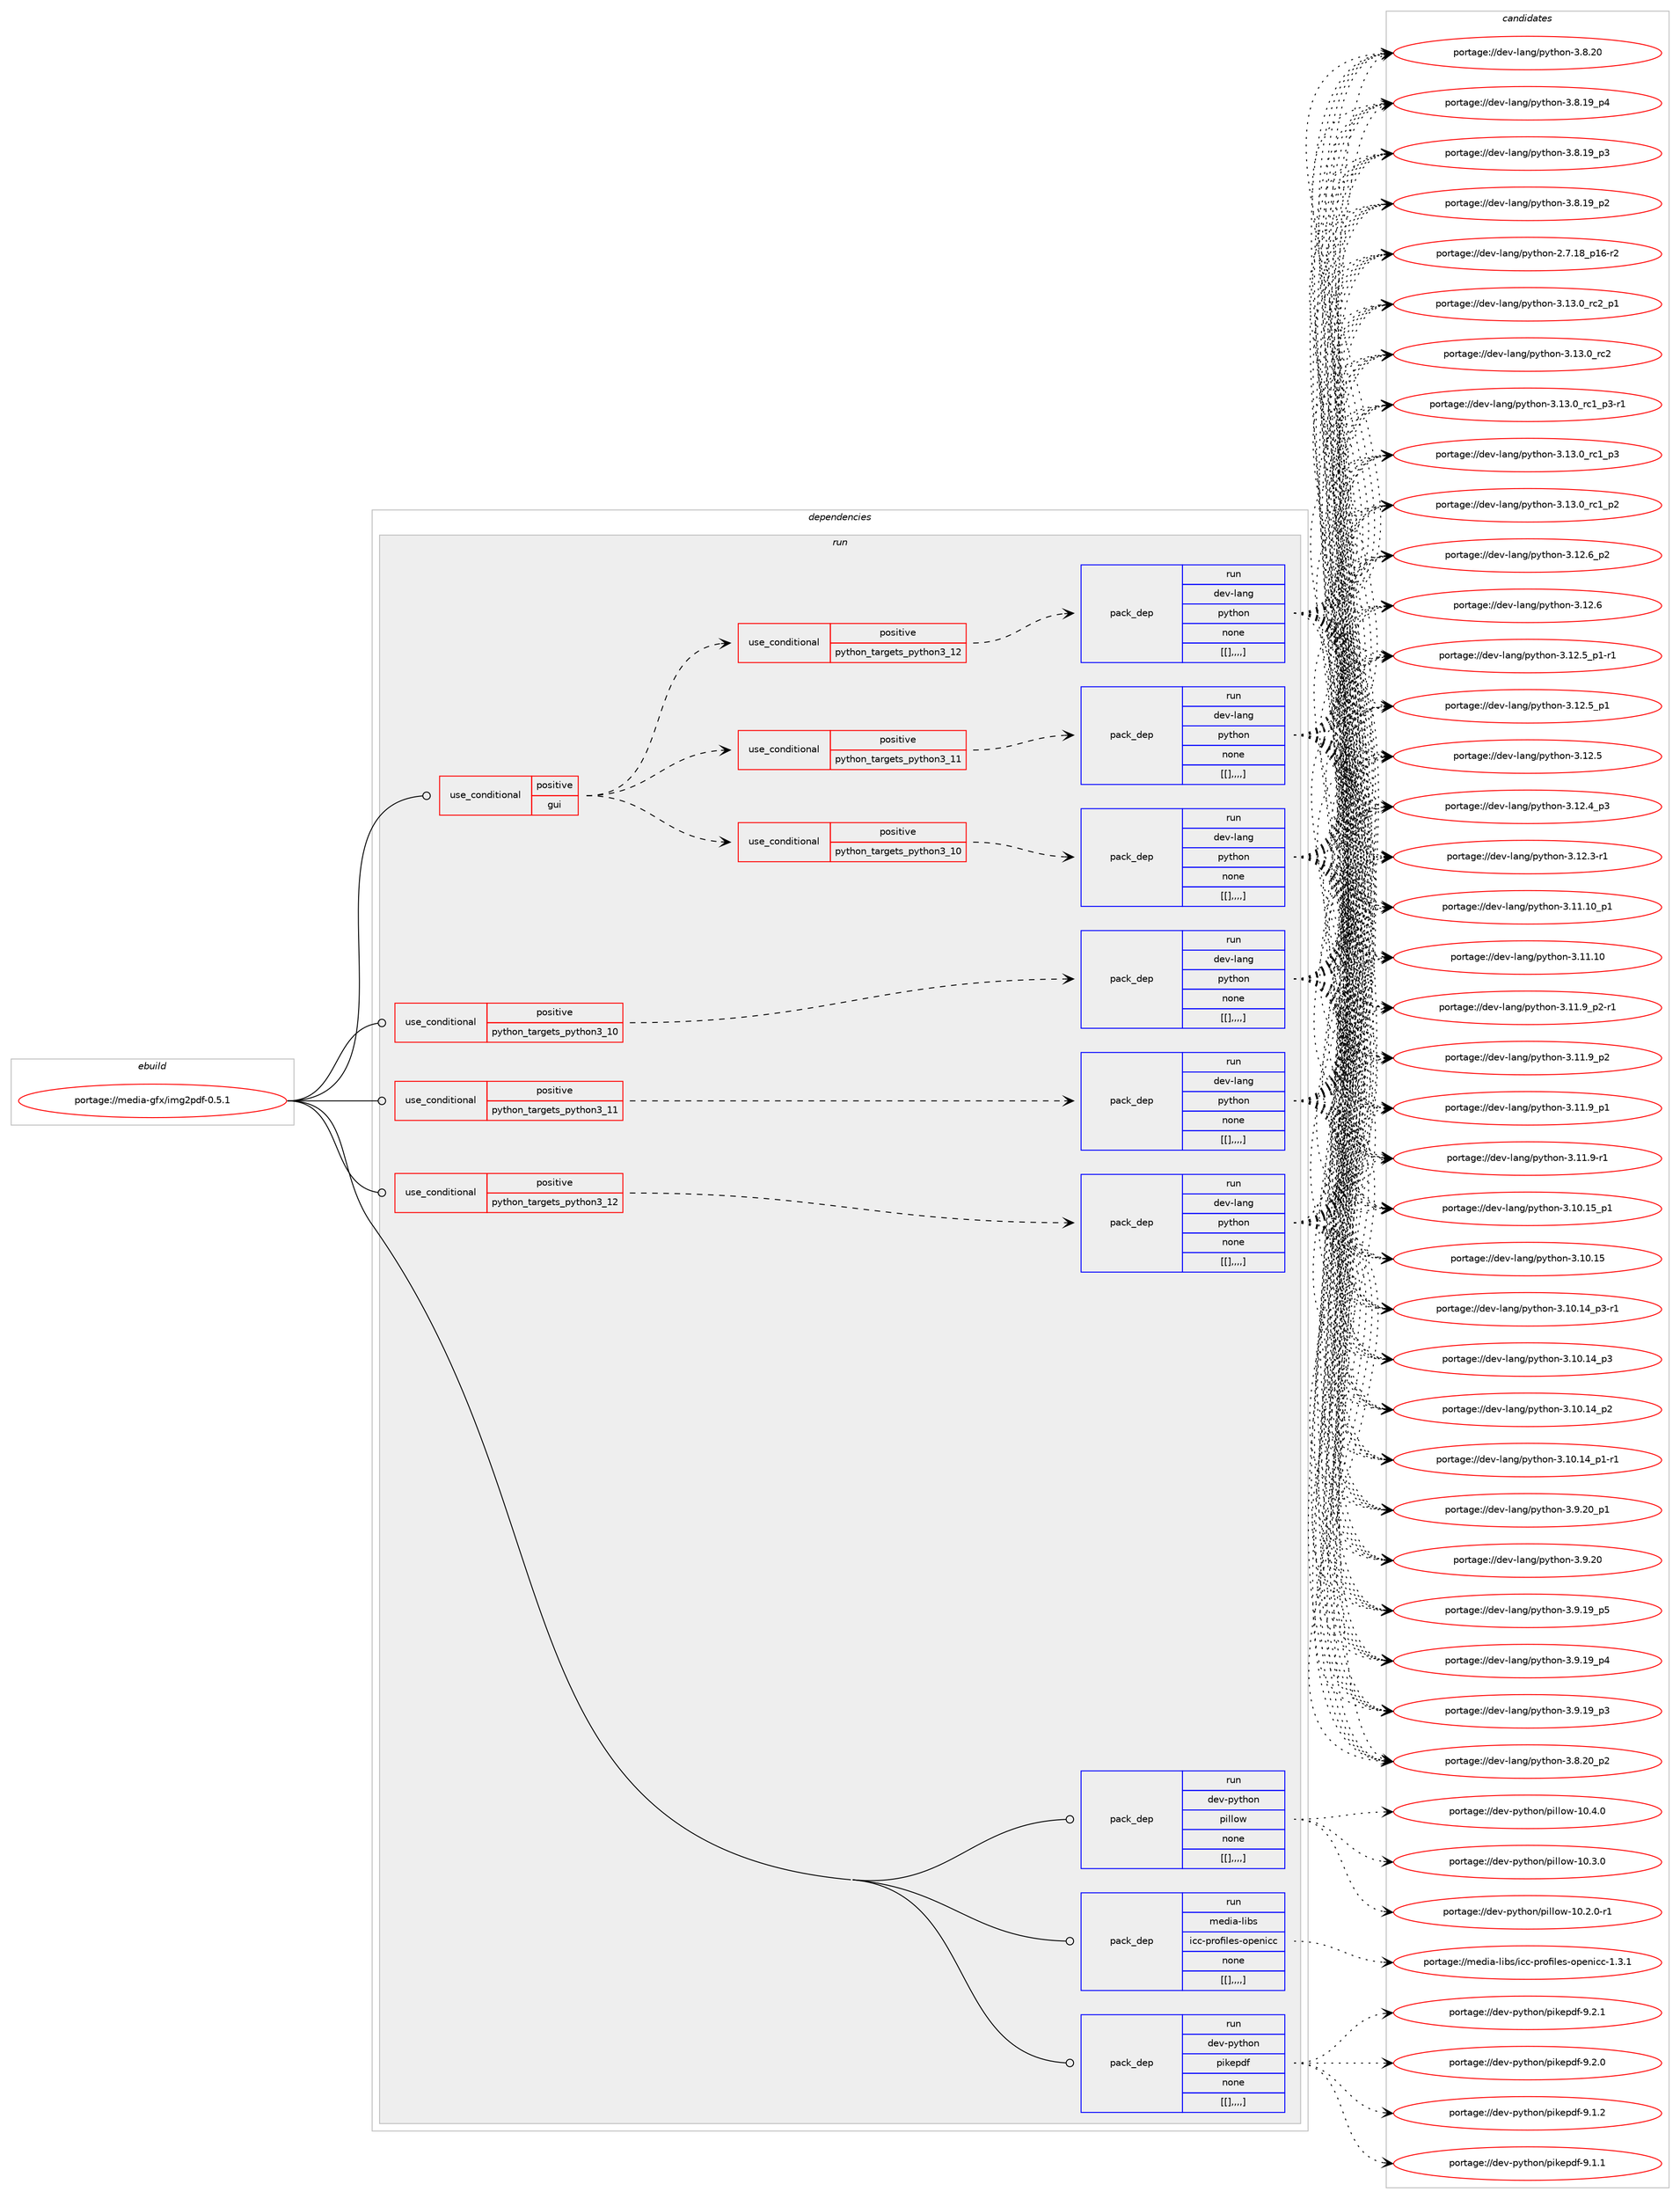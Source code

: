 digraph prolog {

# *************
# Graph options
# *************

newrank=true;
concentrate=true;
compound=true;
graph [rankdir=LR,fontname=Helvetica,fontsize=10,ranksep=1.5];#, ranksep=2.5, nodesep=0.2];
edge  [arrowhead=vee];
node  [fontname=Helvetica,fontsize=10];

# **********
# The ebuild
# **********

subgraph cluster_leftcol {
color=gray;
label=<<i>ebuild</i>>;
id [label="portage://media-gfx/img2pdf-0.5.1", color=red, width=4, href="../media-gfx/img2pdf-0.5.1.svg"];
}

# ****************
# The dependencies
# ****************

subgraph cluster_midcol {
color=gray;
label=<<i>dependencies</i>>;
subgraph cluster_compile {
fillcolor="#eeeeee";
style=filled;
label=<<i>compile</i>>;
}
subgraph cluster_compileandrun {
fillcolor="#eeeeee";
style=filled;
label=<<i>compile and run</i>>;
}
subgraph cluster_run {
fillcolor="#eeeeee";
style=filled;
label=<<i>run</i>>;
subgraph cond76871 {
dependency300843 [label=<<TABLE BORDER="0" CELLBORDER="1" CELLSPACING="0" CELLPADDING="4"><TR><TD ROWSPAN="3" CELLPADDING="10">use_conditional</TD></TR><TR><TD>positive</TD></TR><TR><TD>gui</TD></TR></TABLE>>, shape=none, color=red];
subgraph cond76872 {
dependency300844 [label=<<TABLE BORDER="0" CELLBORDER="1" CELLSPACING="0" CELLPADDING="4"><TR><TD ROWSPAN="3" CELLPADDING="10">use_conditional</TD></TR><TR><TD>positive</TD></TR><TR><TD>python_targets_python3_10</TD></TR></TABLE>>, shape=none, color=red];
subgraph pack221601 {
dependency300845 [label=<<TABLE BORDER="0" CELLBORDER="1" CELLSPACING="0" CELLPADDING="4" WIDTH="220"><TR><TD ROWSPAN="6" CELLPADDING="30">pack_dep</TD></TR><TR><TD WIDTH="110">run</TD></TR><TR><TD>dev-lang</TD></TR><TR><TD>python</TD></TR><TR><TD>none</TD></TR><TR><TD>[[],,,,]</TD></TR></TABLE>>, shape=none, color=blue];
}
dependency300844:e -> dependency300845:w [weight=20,style="dashed",arrowhead="vee"];
}
dependency300843:e -> dependency300844:w [weight=20,style="dashed",arrowhead="vee"];
subgraph cond76873 {
dependency300846 [label=<<TABLE BORDER="0" CELLBORDER="1" CELLSPACING="0" CELLPADDING="4"><TR><TD ROWSPAN="3" CELLPADDING="10">use_conditional</TD></TR><TR><TD>positive</TD></TR><TR><TD>python_targets_python3_11</TD></TR></TABLE>>, shape=none, color=red];
subgraph pack221602 {
dependency300847 [label=<<TABLE BORDER="0" CELLBORDER="1" CELLSPACING="0" CELLPADDING="4" WIDTH="220"><TR><TD ROWSPAN="6" CELLPADDING="30">pack_dep</TD></TR><TR><TD WIDTH="110">run</TD></TR><TR><TD>dev-lang</TD></TR><TR><TD>python</TD></TR><TR><TD>none</TD></TR><TR><TD>[[],,,,]</TD></TR></TABLE>>, shape=none, color=blue];
}
dependency300846:e -> dependency300847:w [weight=20,style="dashed",arrowhead="vee"];
}
dependency300843:e -> dependency300846:w [weight=20,style="dashed",arrowhead="vee"];
subgraph cond76874 {
dependency300848 [label=<<TABLE BORDER="0" CELLBORDER="1" CELLSPACING="0" CELLPADDING="4"><TR><TD ROWSPAN="3" CELLPADDING="10">use_conditional</TD></TR><TR><TD>positive</TD></TR><TR><TD>python_targets_python3_12</TD></TR></TABLE>>, shape=none, color=red];
subgraph pack221603 {
dependency300849 [label=<<TABLE BORDER="0" CELLBORDER="1" CELLSPACING="0" CELLPADDING="4" WIDTH="220"><TR><TD ROWSPAN="6" CELLPADDING="30">pack_dep</TD></TR><TR><TD WIDTH="110">run</TD></TR><TR><TD>dev-lang</TD></TR><TR><TD>python</TD></TR><TR><TD>none</TD></TR><TR><TD>[[],,,,]</TD></TR></TABLE>>, shape=none, color=blue];
}
dependency300848:e -> dependency300849:w [weight=20,style="dashed",arrowhead="vee"];
}
dependency300843:e -> dependency300848:w [weight=20,style="dashed",arrowhead="vee"];
}
id:e -> dependency300843:w [weight=20,style="solid",arrowhead="odot"];
subgraph cond76875 {
dependency300850 [label=<<TABLE BORDER="0" CELLBORDER="1" CELLSPACING="0" CELLPADDING="4"><TR><TD ROWSPAN="3" CELLPADDING="10">use_conditional</TD></TR><TR><TD>positive</TD></TR><TR><TD>python_targets_python3_10</TD></TR></TABLE>>, shape=none, color=red];
subgraph pack221604 {
dependency300851 [label=<<TABLE BORDER="0" CELLBORDER="1" CELLSPACING="0" CELLPADDING="4" WIDTH="220"><TR><TD ROWSPAN="6" CELLPADDING="30">pack_dep</TD></TR><TR><TD WIDTH="110">run</TD></TR><TR><TD>dev-lang</TD></TR><TR><TD>python</TD></TR><TR><TD>none</TD></TR><TR><TD>[[],,,,]</TD></TR></TABLE>>, shape=none, color=blue];
}
dependency300850:e -> dependency300851:w [weight=20,style="dashed",arrowhead="vee"];
}
id:e -> dependency300850:w [weight=20,style="solid",arrowhead="odot"];
subgraph cond76876 {
dependency300852 [label=<<TABLE BORDER="0" CELLBORDER="1" CELLSPACING="0" CELLPADDING="4"><TR><TD ROWSPAN="3" CELLPADDING="10">use_conditional</TD></TR><TR><TD>positive</TD></TR><TR><TD>python_targets_python3_11</TD></TR></TABLE>>, shape=none, color=red];
subgraph pack221605 {
dependency300853 [label=<<TABLE BORDER="0" CELLBORDER="1" CELLSPACING="0" CELLPADDING="4" WIDTH="220"><TR><TD ROWSPAN="6" CELLPADDING="30">pack_dep</TD></TR><TR><TD WIDTH="110">run</TD></TR><TR><TD>dev-lang</TD></TR><TR><TD>python</TD></TR><TR><TD>none</TD></TR><TR><TD>[[],,,,]</TD></TR></TABLE>>, shape=none, color=blue];
}
dependency300852:e -> dependency300853:w [weight=20,style="dashed",arrowhead="vee"];
}
id:e -> dependency300852:w [weight=20,style="solid",arrowhead="odot"];
subgraph cond76877 {
dependency300854 [label=<<TABLE BORDER="0" CELLBORDER="1" CELLSPACING="0" CELLPADDING="4"><TR><TD ROWSPAN="3" CELLPADDING="10">use_conditional</TD></TR><TR><TD>positive</TD></TR><TR><TD>python_targets_python3_12</TD></TR></TABLE>>, shape=none, color=red];
subgraph pack221606 {
dependency300855 [label=<<TABLE BORDER="0" CELLBORDER="1" CELLSPACING="0" CELLPADDING="4" WIDTH="220"><TR><TD ROWSPAN="6" CELLPADDING="30">pack_dep</TD></TR><TR><TD WIDTH="110">run</TD></TR><TR><TD>dev-lang</TD></TR><TR><TD>python</TD></TR><TR><TD>none</TD></TR><TR><TD>[[],,,,]</TD></TR></TABLE>>, shape=none, color=blue];
}
dependency300854:e -> dependency300855:w [weight=20,style="dashed",arrowhead="vee"];
}
id:e -> dependency300854:w [weight=20,style="solid",arrowhead="odot"];
subgraph pack221607 {
dependency300856 [label=<<TABLE BORDER="0" CELLBORDER="1" CELLSPACING="0" CELLPADDING="4" WIDTH="220"><TR><TD ROWSPAN="6" CELLPADDING="30">pack_dep</TD></TR><TR><TD WIDTH="110">run</TD></TR><TR><TD>dev-python</TD></TR><TR><TD>pikepdf</TD></TR><TR><TD>none</TD></TR><TR><TD>[[],,,,]</TD></TR></TABLE>>, shape=none, color=blue];
}
id:e -> dependency300856:w [weight=20,style="solid",arrowhead="odot"];
subgraph pack221608 {
dependency300857 [label=<<TABLE BORDER="0" CELLBORDER="1" CELLSPACING="0" CELLPADDING="4" WIDTH="220"><TR><TD ROWSPAN="6" CELLPADDING="30">pack_dep</TD></TR><TR><TD WIDTH="110">run</TD></TR><TR><TD>dev-python</TD></TR><TR><TD>pillow</TD></TR><TR><TD>none</TD></TR><TR><TD>[[],,,,]</TD></TR></TABLE>>, shape=none, color=blue];
}
id:e -> dependency300857:w [weight=20,style="solid",arrowhead="odot"];
subgraph pack221609 {
dependency300858 [label=<<TABLE BORDER="0" CELLBORDER="1" CELLSPACING="0" CELLPADDING="4" WIDTH="220"><TR><TD ROWSPAN="6" CELLPADDING="30">pack_dep</TD></TR><TR><TD WIDTH="110">run</TD></TR><TR><TD>media-libs</TD></TR><TR><TD>icc-profiles-openicc</TD></TR><TR><TD>none</TD></TR><TR><TD>[[],,,,]</TD></TR></TABLE>>, shape=none, color=blue];
}
id:e -> dependency300858:w [weight=20,style="solid",arrowhead="odot"];
}
}

# **************
# The candidates
# **************

subgraph cluster_choices {
rank=same;
color=gray;
label=<<i>candidates</i>>;

subgraph choice221601 {
color=black;
nodesep=1;
choice100101118451089711010347112121116104111110455146495146489511499509511249 [label="portage://dev-lang/python-3.13.0_rc2_p1", color=red, width=4,href="../dev-lang/python-3.13.0_rc2_p1.svg"];
choice10010111845108971101034711212111610411111045514649514648951149950 [label="portage://dev-lang/python-3.13.0_rc2", color=red, width=4,href="../dev-lang/python-3.13.0_rc2.svg"];
choice1001011184510897110103471121211161041111104551464951464895114994995112514511449 [label="portage://dev-lang/python-3.13.0_rc1_p3-r1", color=red, width=4,href="../dev-lang/python-3.13.0_rc1_p3-r1.svg"];
choice100101118451089711010347112121116104111110455146495146489511499499511251 [label="portage://dev-lang/python-3.13.0_rc1_p3", color=red, width=4,href="../dev-lang/python-3.13.0_rc1_p3.svg"];
choice100101118451089711010347112121116104111110455146495146489511499499511250 [label="portage://dev-lang/python-3.13.0_rc1_p2", color=red, width=4,href="../dev-lang/python-3.13.0_rc1_p2.svg"];
choice100101118451089711010347112121116104111110455146495046549511250 [label="portage://dev-lang/python-3.12.6_p2", color=red, width=4,href="../dev-lang/python-3.12.6_p2.svg"];
choice10010111845108971101034711212111610411111045514649504654 [label="portage://dev-lang/python-3.12.6", color=red, width=4,href="../dev-lang/python-3.12.6.svg"];
choice1001011184510897110103471121211161041111104551464950465395112494511449 [label="portage://dev-lang/python-3.12.5_p1-r1", color=red, width=4,href="../dev-lang/python-3.12.5_p1-r1.svg"];
choice100101118451089711010347112121116104111110455146495046539511249 [label="portage://dev-lang/python-3.12.5_p1", color=red, width=4,href="../dev-lang/python-3.12.5_p1.svg"];
choice10010111845108971101034711212111610411111045514649504653 [label="portage://dev-lang/python-3.12.5", color=red, width=4,href="../dev-lang/python-3.12.5.svg"];
choice100101118451089711010347112121116104111110455146495046529511251 [label="portage://dev-lang/python-3.12.4_p3", color=red, width=4,href="../dev-lang/python-3.12.4_p3.svg"];
choice100101118451089711010347112121116104111110455146495046514511449 [label="portage://dev-lang/python-3.12.3-r1", color=red, width=4,href="../dev-lang/python-3.12.3-r1.svg"];
choice10010111845108971101034711212111610411111045514649494649489511249 [label="portage://dev-lang/python-3.11.10_p1", color=red, width=4,href="../dev-lang/python-3.11.10_p1.svg"];
choice1001011184510897110103471121211161041111104551464949464948 [label="portage://dev-lang/python-3.11.10", color=red, width=4,href="../dev-lang/python-3.11.10.svg"];
choice1001011184510897110103471121211161041111104551464949465795112504511449 [label="portage://dev-lang/python-3.11.9_p2-r1", color=red, width=4,href="../dev-lang/python-3.11.9_p2-r1.svg"];
choice100101118451089711010347112121116104111110455146494946579511250 [label="portage://dev-lang/python-3.11.9_p2", color=red, width=4,href="../dev-lang/python-3.11.9_p2.svg"];
choice100101118451089711010347112121116104111110455146494946579511249 [label="portage://dev-lang/python-3.11.9_p1", color=red, width=4,href="../dev-lang/python-3.11.9_p1.svg"];
choice100101118451089711010347112121116104111110455146494946574511449 [label="portage://dev-lang/python-3.11.9-r1", color=red, width=4,href="../dev-lang/python-3.11.9-r1.svg"];
choice10010111845108971101034711212111610411111045514649484649539511249 [label="portage://dev-lang/python-3.10.15_p1", color=red, width=4,href="../dev-lang/python-3.10.15_p1.svg"];
choice1001011184510897110103471121211161041111104551464948464953 [label="portage://dev-lang/python-3.10.15", color=red, width=4,href="../dev-lang/python-3.10.15.svg"];
choice100101118451089711010347112121116104111110455146494846495295112514511449 [label="portage://dev-lang/python-3.10.14_p3-r1", color=red, width=4,href="../dev-lang/python-3.10.14_p3-r1.svg"];
choice10010111845108971101034711212111610411111045514649484649529511251 [label="portage://dev-lang/python-3.10.14_p3", color=red, width=4,href="../dev-lang/python-3.10.14_p3.svg"];
choice10010111845108971101034711212111610411111045514649484649529511250 [label="portage://dev-lang/python-3.10.14_p2", color=red, width=4,href="../dev-lang/python-3.10.14_p2.svg"];
choice100101118451089711010347112121116104111110455146494846495295112494511449 [label="portage://dev-lang/python-3.10.14_p1-r1", color=red, width=4,href="../dev-lang/python-3.10.14_p1-r1.svg"];
choice100101118451089711010347112121116104111110455146574650489511249 [label="portage://dev-lang/python-3.9.20_p1", color=red, width=4,href="../dev-lang/python-3.9.20_p1.svg"];
choice10010111845108971101034711212111610411111045514657465048 [label="portage://dev-lang/python-3.9.20", color=red, width=4,href="../dev-lang/python-3.9.20.svg"];
choice100101118451089711010347112121116104111110455146574649579511253 [label="portage://dev-lang/python-3.9.19_p5", color=red, width=4,href="../dev-lang/python-3.9.19_p5.svg"];
choice100101118451089711010347112121116104111110455146574649579511252 [label="portage://dev-lang/python-3.9.19_p4", color=red, width=4,href="../dev-lang/python-3.9.19_p4.svg"];
choice100101118451089711010347112121116104111110455146574649579511251 [label="portage://dev-lang/python-3.9.19_p3", color=red, width=4,href="../dev-lang/python-3.9.19_p3.svg"];
choice100101118451089711010347112121116104111110455146564650489511250 [label="portage://dev-lang/python-3.8.20_p2", color=red, width=4,href="../dev-lang/python-3.8.20_p2.svg"];
choice10010111845108971101034711212111610411111045514656465048 [label="portage://dev-lang/python-3.8.20", color=red, width=4,href="../dev-lang/python-3.8.20.svg"];
choice100101118451089711010347112121116104111110455146564649579511252 [label="portage://dev-lang/python-3.8.19_p4", color=red, width=4,href="../dev-lang/python-3.8.19_p4.svg"];
choice100101118451089711010347112121116104111110455146564649579511251 [label="portage://dev-lang/python-3.8.19_p3", color=red, width=4,href="../dev-lang/python-3.8.19_p3.svg"];
choice100101118451089711010347112121116104111110455146564649579511250 [label="portage://dev-lang/python-3.8.19_p2", color=red, width=4,href="../dev-lang/python-3.8.19_p2.svg"];
choice100101118451089711010347112121116104111110455046554649569511249544511450 [label="portage://dev-lang/python-2.7.18_p16-r2", color=red, width=4,href="../dev-lang/python-2.7.18_p16-r2.svg"];
dependency300845:e -> choice100101118451089711010347112121116104111110455146495146489511499509511249:w [style=dotted,weight="100"];
dependency300845:e -> choice10010111845108971101034711212111610411111045514649514648951149950:w [style=dotted,weight="100"];
dependency300845:e -> choice1001011184510897110103471121211161041111104551464951464895114994995112514511449:w [style=dotted,weight="100"];
dependency300845:e -> choice100101118451089711010347112121116104111110455146495146489511499499511251:w [style=dotted,weight="100"];
dependency300845:e -> choice100101118451089711010347112121116104111110455146495146489511499499511250:w [style=dotted,weight="100"];
dependency300845:e -> choice100101118451089711010347112121116104111110455146495046549511250:w [style=dotted,weight="100"];
dependency300845:e -> choice10010111845108971101034711212111610411111045514649504654:w [style=dotted,weight="100"];
dependency300845:e -> choice1001011184510897110103471121211161041111104551464950465395112494511449:w [style=dotted,weight="100"];
dependency300845:e -> choice100101118451089711010347112121116104111110455146495046539511249:w [style=dotted,weight="100"];
dependency300845:e -> choice10010111845108971101034711212111610411111045514649504653:w [style=dotted,weight="100"];
dependency300845:e -> choice100101118451089711010347112121116104111110455146495046529511251:w [style=dotted,weight="100"];
dependency300845:e -> choice100101118451089711010347112121116104111110455146495046514511449:w [style=dotted,weight="100"];
dependency300845:e -> choice10010111845108971101034711212111610411111045514649494649489511249:w [style=dotted,weight="100"];
dependency300845:e -> choice1001011184510897110103471121211161041111104551464949464948:w [style=dotted,weight="100"];
dependency300845:e -> choice1001011184510897110103471121211161041111104551464949465795112504511449:w [style=dotted,weight="100"];
dependency300845:e -> choice100101118451089711010347112121116104111110455146494946579511250:w [style=dotted,weight="100"];
dependency300845:e -> choice100101118451089711010347112121116104111110455146494946579511249:w [style=dotted,weight="100"];
dependency300845:e -> choice100101118451089711010347112121116104111110455146494946574511449:w [style=dotted,weight="100"];
dependency300845:e -> choice10010111845108971101034711212111610411111045514649484649539511249:w [style=dotted,weight="100"];
dependency300845:e -> choice1001011184510897110103471121211161041111104551464948464953:w [style=dotted,weight="100"];
dependency300845:e -> choice100101118451089711010347112121116104111110455146494846495295112514511449:w [style=dotted,weight="100"];
dependency300845:e -> choice10010111845108971101034711212111610411111045514649484649529511251:w [style=dotted,weight="100"];
dependency300845:e -> choice10010111845108971101034711212111610411111045514649484649529511250:w [style=dotted,weight="100"];
dependency300845:e -> choice100101118451089711010347112121116104111110455146494846495295112494511449:w [style=dotted,weight="100"];
dependency300845:e -> choice100101118451089711010347112121116104111110455146574650489511249:w [style=dotted,weight="100"];
dependency300845:e -> choice10010111845108971101034711212111610411111045514657465048:w [style=dotted,weight="100"];
dependency300845:e -> choice100101118451089711010347112121116104111110455146574649579511253:w [style=dotted,weight="100"];
dependency300845:e -> choice100101118451089711010347112121116104111110455146574649579511252:w [style=dotted,weight="100"];
dependency300845:e -> choice100101118451089711010347112121116104111110455146574649579511251:w [style=dotted,weight="100"];
dependency300845:e -> choice100101118451089711010347112121116104111110455146564650489511250:w [style=dotted,weight="100"];
dependency300845:e -> choice10010111845108971101034711212111610411111045514656465048:w [style=dotted,weight="100"];
dependency300845:e -> choice100101118451089711010347112121116104111110455146564649579511252:w [style=dotted,weight="100"];
dependency300845:e -> choice100101118451089711010347112121116104111110455146564649579511251:w [style=dotted,weight="100"];
dependency300845:e -> choice100101118451089711010347112121116104111110455146564649579511250:w [style=dotted,weight="100"];
dependency300845:e -> choice100101118451089711010347112121116104111110455046554649569511249544511450:w [style=dotted,weight="100"];
}
subgraph choice221602 {
color=black;
nodesep=1;
choice100101118451089711010347112121116104111110455146495146489511499509511249 [label="portage://dev-lang/python-3.13.0_rc2_p1", color=red, width=4,href="../dev-lang/python-3.13.0_rc2_p1.svg"];
choice10010111845108971101034711212111610411111045514649514648951149950 [label="portage://dev-lang/python-3.13.0_rc2", color=red, width=4,href="../dev-lang/python-3.13.0_rc2.svg"];
choice1001011184510897110103471121211161041111104551464951464895114994995112514511449 [label="portage://dev-lang/python-3.13.0_rc1_p3-r1", color=red, width=4,href="../dev-lang/python-3.13.0_rc1_p3-r1.svg"];
choice100101118451089711010347112121116104111110455146495146489511499499511251 [label="portage://dev-lang/python-3.13.0_rc1_p3", color=red, width=4,href="../dev-lang/python-3.13.0_rc1_p3.svg"];
choice100101118451089711010347112121116104111110455146495146489511499499511250 [label="portage://dev-lang/python-3.13.0_rc1_p2", color=red, width=4,href="../dev-lang/python-3.13.0_rc1_p2.svg"];
choice100101118451089711010347112121116104111110455146495046549511250 [label="portage://dev-lang/python-3.12.6_p2", color=red, width=4,href="../dev-lang/python-3.12.6_p2.svg"];
choice10010111845108971101034711212111610411111045514649504654 [label="portage://dev-lang/python-3.12.6", color=red, width=4,href="../dev-lang/python-3.12.6.svg"];
choice1001011184510897110103471121211161041111104551464950465395112494511449 [label="portage://dev-lang/python-3.12.5_p1-r1", color=red, width=4,href="../dev-lang/python-3.12.5_p1-r1.svg"];
choice100101118451089711010347112121116104111110455146495046539511249 [label="portage://dev-lang/python-3.12.5_p1", color=red, width=4,href="../dev-lang/python-3.12.5_p1.svg"];
choice10010111845108971101034711212111610411111045514649504653 [label="portage://dev-lang/python-3.12.5", color=red, width=4,href="../dev-lang/python-3.12.5.svg"];
choice100101118451089711010347112121116104111110455146495046529511251 [label="portage://dev-lang/python-3.12.4_p3", color=red, width=4,href="../dev-lang/python-3.12.4_p3.svg"];
choice100101118451089711010347112121116104111110455146495046514511449 [label="portage://dev-lang/python-3.12.3-r1", color=red, width=4,href="../dev-lang/python-3.12.3-r1.svg"];
choice10010111845108971101034711212111610411111045514649494649489511249 [label="portage://dev-lang/python-3.11.10_p1", color=red, width=4,href="../dev-lang/python-3.11.10_p1.svg"];
choice1001011184510897110103471121211161041111104551464949464948 [label="portage://dev-lang/python-3.11.10", color=red, width=4,href="../dev-lang/python-3.11.10.svg"];
choice1001011184510897110103471121211161041111104551464949465795112504511449 [label="portage://dev-lang/python-3.11.9_p2-r1", color=red, width=4,href="../dev-lang/python-3.11.9_p2-r1.svg"];
choice100101118451089711010347112121116104111110455146494946579511250 [label="portage://dev-lang/python-3.11.9_p2", color=red, width=4,href="../dev-lang/python-3.11.9_p2.svg"];
choice100101118451089711010347112121116104111110455146494946579511249 [label="portage://dev-lang/python-3.11.9_p1", color=red, width=4,href="../dev-lang/python-3.11.9_p1.svg"];
choice100101118451089711010347112121116104111110455146494946574511449 [label="portage://dev-lang/python-3.11.9-r1", color=red, width=4,href="../dev-lang/python-3.11.9-r1.svg"];
choice10010111845108971101034711212111610411111045514649484649539511249 [label="portage://dev-lang/python-3.10.15_p1", color=red, width=4,href="../dev-lang/python-3.10.15_p1.svg"];
choice1001011184510897110103471121211161041111104551464948464953 [label="portage://dev-lang/python-3.10.15", color=red, width=4,href="../dev-lang/python-3.10.15.svg"];
choice100101118451089711010347112121116104111110455146494846495295112514511449 [label="portage://dev-lang/python-3.10.14_p3-r1", color=red, width=4,href="../dev-lang/python-3.10.14_p3-r1.svg"];
choice10010111845108971101034711212111610411111045514649484649529511251 [label="portage://dev-lang/python-3.10.14_p3", color=red, width=4,href="../dev-lang/python-3.10.14_p3.svg"];
choice10010111845108971101034711212111610411111045514649484649529511250 [label="portage://dev-lang/python-3.10.14_p2", color=red, width=4,href="../dev-lang/python-3.10.14_p2.svg"];
choice100101118451089711010347112121116104111110455146494846495295112494511449 [label="portage://dev-lang/python-3.10.14_p1-r1", color=red, width=4,href="../dev-lang/python-3.10.14_p1-r1.svg"];
choice100101118451089711010347112121116104111110455146574650489511249 [label="portage://dev-lang/python-3.9.20_p1", color=red, width=4,href="../dev-lang/python-3.9.20_p1.svg"];
choice10010111845108971101034711212111610411111045514657465048 [label="portage://dev-lang/python-3.9.20", color=red, width=4,href="../dev-lang/python-3.9.20.svg"];
choice100101118451089711010347112121116104111110455146574649579511253 [label="portage://dev-lang/python-3.9.19_p5", color=red, width=4,href="../dev-lang/python-3.9.19_p5.svg"];
choice100101118451089711010347112121116104111110455146574649579511252 [label="portage://dev-lang/python-3.9.19_p4", color=red, width=4,href="../dev-lang/python-3.9.19_p4.svg"];
choice100101118451089711010347112121116104111110455146574649579511251 [label="portage://dev-lang/python-3.9.19_p3", color=red, width=4,href="../dev-lang/python-3.9.19_p3.svg"];
choice100101118451089711010347112121116104111110455146564650489511250 [label="portage://dev-lang/python-3.8.20_p2", color=red, width=4,href="../dev-lang/python-3.8.20_p2.svg"];
choice10010111845108971101034711212111610411111045514656465048 [label="portage://dev-lang/python-3.8.20", color=red, width=4,href="../dev-lang/python-3.8.20.svg"];
choice100101118451089711010347112121116104111110455146564649579511252 [label="portage://dev-lang/python-3.8.19_p4", color=red, width=4,href="../dev-lang/python-3.8.19_p4.svg"];
choice100101118451089711010347112121116104111110455146564649579511251 [label="portage://dev-lang/python-3.8.19_p3", color=red, width=4,href="../dev-lang/python-3.8.19_p3.svg"];
choice100101118451089711010347112121116104111110455146564649579511250 [label="portage://dev-lang/python-3.8.19_p2", color=red, width=4,href="../dev-lang/python-3.8.19_p2.svg"];
choice100101118451089711010347112121116104111110455046554649569511249544511450 [label="portage://dev-lang/python-2.7.18_p16-r2", color=red, width=4,href="../dev-lang/python-2.7.18_p16-r2.svg"];
dependency300847:e -> choice100101118451089711010347112121116104111110455146495146489511499509511249:w [style=dotted,weight="100"];
dependency300847:e -> choice10010111845108971101034711212111610411111045514649514648951149950:w [style=dotted,weight="100"];
dependency300847:e -> choice1001011184510897110103471121211161041111104551464951464895114994995112514511449:w [style=dotted,weight="100"];
dependency300847:e -> choice100101118451089711010347112121116104111110455146495146489511499499511251:w [style=dotted,weight="100"];
dependency300847:e -> choice100101118451089711010347112121116104111110455146495146489511499499511250:w [style=dotted,weight="100"];
dependency300847:e -> choice100101118451089711010347112121116104111110455146495046549511250:w [style=dotted,weight="100"];
dependency300847:e -> choice10010111845108971101034711212111610411111045514649504654:w [style=dotted,weight="100"];
dependency300847:e -> choice1001011184510897110103471121211161041111104551464950465395112494511449:w [style=dotted,weight="100"];
dependency300847:e -> choice100101118451089711010347112121116104111110455146495046539511249:w [style=dotted,weight="100"];
dependency300847:e -> choice10010111845108971101034711212111610411111045514649504653:w [style=dotted,weight="100"];
dependency300847:e -> choice100101118451089711010347112121116104111110455146495046529511251:w [style=dotted,weight="100"];
dependency300847:e -> choice100101118451089711010347112121116104111110455146495046514511449:w [style=dotted,weight="100"];
dependency300847:e -> choice10010111845108971101034711212111610411111045514649494649489511249:w [style=dotted,weight="100"];
dependency300847:e -> choice1001011184510897110103471121211161041111104551464949464948:w [style=dotted,weight="100"];
dependency300847:e -> choice1001011184510897110103471121211161041111104551464949465795112504511449:w [style=dotted,weight="100"];
dependency300847:e -> choice100101118451089711010347112121116104111110455146494946579511250:w [style=dotted,weight="100"];
dependency300847:e -> choice100101118451089711010347112121116104111110455146494946579511249:w [style=dotted,weight="100"];
dependency300847:e -> choice100101118451089711010347112121116104111110455146494946574511449:w [style=dotted,weight="100"];
dependency300847:e -> choice10010111845108971101034711212111610411111045514649484649539511249:w [style=dotted,weight="100"];
dependency300847:e -> choice1001011184510897110103471121211161041111104551464948464953:w [style=dotted,weight="100"];
dependency300847:e -> choice100101118451089711010347112121116104111110455146494846495295112514511449:w [style=dotted,weight="100"];
dependency300847:e -> choice10010111845108971101034711212111610411111045514649484649529511251:w [style=dotted,weight="100"];
dependency300847:e -> choice10010111845108971101034711212111610411111045514649484649529511250:w [style=dotted,weight="100"];
dependency300847:e -> choice100101118451089711010347112121116104111110455146494846495295112494511449:w [style=dotted,weight="100"];
dependency300847:e -> choice100101118451089711010347112121116104111110455146574650489511249:w [style=dotted,weight="100"];
dependency300847:e -> choice10010111845108971101034711212111610411111045514657465048:w [style=dotted,weight="100"];
dependency300847:e -> choice100101118451089711010347112121116104111110455146574649579511253:w [style=dotted,weight="100"];
dependency300847:e -> choice100101118451089711010347112121116104111110455146574649579511252:w [style=dotted,weight="100"];
dependency300847:e -> choice100101118451089711010347112121116104111110455146574649579511251:w [style=dotted,weight="100"];
dependency300847:e -> choice100101118451089711010347112121116104111110455146564650489511250:w [style=dotted,weight="100"];
dependency300847:e -> choice10010111845108971101034711212111610411111045514656465048:w [style=dotted,weight="100"];
dependency300847:e -> choice100101118451089711010347112121116104111110455146564649579511252:w [style=dotted,weight="100"];
dependency300847:e -> choice100101118451089711010347112121116104111110455146564649579511251:w [style=dotted,weight="100"];
dependency300847:e -> choice100101118451089711010347112121116104111110455146564649579511250:w [style=dotted,weight="100"];
dependency300847:e -> choice100101118451089711010347112121116104111110455046554649569511249544511450:w [style=dotted,weight="100"];
}
subgraph choice221603 {
color=black;
nodesep=1;
choice100101118451089711010347112121116104111110455146495146489511499509511249 [label="portage://dev-lang/python-3.13.0_rc2_p1", color=red, width=4,href="../dev-lang/python-3.13.0_rc2_p1.svg"];
choice10010111845108971101034711212111610411111045514649514648951149950 [label="portage://dev-lang/python-3.13.0_rc2", color=red, width=4,href="../dev-lang/python-3.13.0_rc2.svg"];
choice1001011184510897110103471121211161041111104551464951464895114994995112514511449 [label="portage://dev-lang/python-3.13.0_rc1_p3-r1", color=red, width=4,href="../dev-lang/python-3.13.0_rc1_p3-r1.svg"];
choice100101118451089711010347112121116104111110455146495146489511499499511251 [label="portage://dev-lang/python-3.13.0_rc1_p3", color=red, width=4,href="../dev-lang/python-3.13.0_rc1_p3.svg"];
choice100101118451089711010347112121116104111110455146495146489511499499511250 [label="portage://dev-lang/python-3.13.0_rc1_p2", color=red, width=4,href="../dev-lang/python-3.13.0_rc1_p2.svg"];
choice100101118451089711010347112121116104111110455146495046549511250 [label="portage://dev-lang/python-3.12.6_p2", color=red, width=4,href="../dev-lang/python-3.12.6_p2.svg"];
choice10010111845108971101034711212111610411111045514649504654 [label="portage://dev-lang/python-3.12.6", color=red, width=4,href="../dev-lang/python-3.12.6.svg"];
choice1001011184510897110103471121211161041111104551464950465395112494511449 [label="portage://dev-lang/python-3.12.5_p1-r1", color=red, width=4,href="../dev-lang/python-3.12.5_p1-r1.svg"];
choice100101118451089711010347112121116104111110455146495046539511249 [label="portage://dev-lang/python-3.12.5_p1", color=red, width=4,href="../dev-lang/python-3.12.5_p1.svg"];
choice10010111845108971101034711212111610411111045514649504653 [label="portage://dev-lang/python-3.12.5", color=red, width=4,href="../dev-lang/python-3.12.5.svg"];
choice100101118451089711010347112121116104111110455146495046529511251 [label="portage://dev-lang/python-3.12.4_p3", color=red, width=4,href="../dev-lang/python-3.12.4_p3.svg"];
choice100101118451089711010347112121116104111110455146495046514511449 [label="portage://dev-lang/python-3.12.3-r1", color=red, width=4,href="../dev-lang/python-3.12.3-r1.svg"];
choice10010111845108971101034711212111610411111045514649494649489511249 [label="portage://dev-lang/python-3.11.10_p1", color=red, width=4,href="../dev-lang/python-3.11.10_p1.svg"];
choice1001011184510897110103471121211161041111104551464949464948 [label="portage://dev-lang/python-3.11.10", color=red, width=4,href="../dev-lang/python-3.11.10.svg"];
choice1001011184510897110103471121211161041111104551464949465795112504511449 [label="portage://dev-lang/python-3.11.9_p2-r1", color=red, width=4,href="../dev-lang/python-3.11.9_p2-r1.svg"];
choice100101118451089711010347112121116104111110455146494946579511250 [label="portage://dev-lang/python-3.11.9_p2", color=red, width=4,href="../dev-lang/python-3.11.9_p2.svg"];
choice100101118451089711010347112121116104111110455146494946579511249 [label="portage://dev-lang/python-3.11.9_p1", color=red, width=4,href="../dev-lang/python-3.11.9_p1.svg"];
choice100101118451089711010347112121116104111110455146494946574511449 [label="portage://dev-lang/python-3.11.9-r1", color=red, width=4,href="../dev-lang/python-3.11.9-r1.svg"];
choice10010111845108971101034711212111610411111045514649484649539511249 [label="portage://dev-lang/python-3.10.15_p1", color=red, width=4,href="../dev-lang/python-3.10.15_p1.svg"];
choice1001011184510897110103471121211161041111104551464948464953 [label="portage://dev-lang/python-3.10.15", color=red, width=4,href="../dev-lang/python-3.10.15.svg"];
choice100101118451089711010347112121116104111110455146494846495295112514511449 [label="portage://dev-lang/python-3.10.14_p3-r1", color=red, width=4,href="../dev-lang/python-3.10.14_p3-r1.svg"];
choice10010111845108971101034711212111610411111045514649484649529511251 [label="portage://dev-lang/python-3.10.14_p3", color=red, width=4,href="../dev-lang/python-3.10.14_p3.svg"];
choice10010111845108971101034711212111610411111045514649484649529511250 [label="portage://dev-lang/python-3.10.14_p2", color=red, width=4,href="../dev-lang/python-3.10.14_p2.svg"];
choice100101118451089711010347112121116104111110455146494846495295112494511449 [label="portage://dev-lang/python-3.10.14_p1-r1", color=red, width=4,href="../dev-lang/python-3.10.14_p1-r1.svg"];
choice100101118451089711010347112121116104111110455146574650489511249 [label="portage://dev-lang/python-3.9.20_p1", color=red, width=4,href="../dev-lang/python-3.9.20_p1.svg"];
choice10010111845108971101034711212111610411111045514657465048 [label="portage://dev-lang/python-3.9.20", color=red, width=4,href="../dev-lang/python-3.9.20.svg"];
choice100101118451089711010347112121116104111110455146574649579511253 [label="portage://dev-lang/python-3.9.19_p5", color=red, width=4,href="../dev-lang/python-3.9.19_p5.svg"];
choice100101118451089711010347112121116104111110455146574649579511252 [label="portage://dev-lang/python-3.9.19_p4", color=red, width=4,href="../dev-lang/python-3.9.19_p4.svg"];
choice100101118451089711010347112121116104111110455146574649579511251 [label="portage://dev-lang/python-3.9.19_p3", color=red, width=4,href="../dev-lang/python-3.9.19_p3.svg"];
choice100101118451089711010347112121116104111110455146564650489511250 [label="portage://dev-lang/python-3.8.20_p2", color=red, width=4,href="../dev-lang/python-3.8.20_p2.svg"];
choice10010111845108971101034711212111610411111045514656465048 [label="portage://dev-lang/python-3.8.20", color=red, width=4,href="../dev-lang/python-3.8.20.svg"];
choice100101118451089711010347112121116104111110455146564649579511252 [label="portage://dev-lang/python-3.8.19_p4", color=red, width=4,href="../dev-lang/python-3.8.19_p4.svg"];
choice100101118451089711010347112121116104111110455146564649579511251 [label="portage://dev-lang/python-3.8.19_p3", color=red, width=4,href="../dev-lang/python-3.8.19_p3.svg"];
choice100101118451089711010347112121116104111110455146564649579511250 [label="portage://dev-lang/python-3.8.19_p2", color=red, width=4,href="../dev-lang/python-3.8.19_p2.svg"];
choice100101118451089711010347112121116104111110455046554649569511249544511450 [label="portage://dev-lang/python-2.7.18_p16-r2", color=red, width=4,href="../dev-lang/python-2.7.18_p16-r2.svg"];
dependency300849:e -> choice100101118451089711010347112121116104111110455146495146489511499509511249:w [style=dotted,weight="100"];
dependency300849:e -> choice10010111845108971101034711212111610411111045514649514648951149950:w [style=dotted,weight="100"];
dependency300849:e -> choice1001011184510897110103471121211161041111104551464951464895114994995112514511449:w [style=dotted,weight="100"];
dependency300849:e -> choice100101118451089711010347112121116104111110455146495146489511499499511251:w [style=dotted,weight="100"];
dependency300849:e -> choice100101118451089711010347112121116104111110455146495146489511499499511250:w [style=dotted,weight="100"];
dependency300849:e -> choice100101118451089711010347112121116104111110455146495046549511250:w [style=dotted,weight="100"];
dependency300849:e -> choice10010111845108971101034711212111610411111045514649504654:w [style=dotted,weight="100"];
dependency300849:e -> choice1001011184510897110103471121211161041111104551464950465395112494511449:w [style=dotted,weight="100"];
dependency300849:e -> choice100101118451089711010347112121116104111110455146495046539511249:w [style=dotted,weight="100"];
dependency300849:e -> choice10010111845108971101034711212111610411111045514649504653:w [style=dotted,weight="100"];
dependency300849:e -> choice100101118451089711010347112121116104111110455146495046529511251:w [style=dotted,weight="100"];
dependency300849:e -> choice100101118451089711010347112121116104111110455146495046514511449:w [style=dotted,weight="100"];
dependency300849:e -> choice10010111845108971101034711212111610411111045514649494649489511249:w [style=dotted,weight="100"];
dependency300849:e -> choice1001011184510897110103471121211161041111104551464949464948:w [style=dotted,weight="100"];
dependency300849:e -> choice1001011184510897110103471121211161041111104551464949465795112504511449:w [style=dotted,weight="100"];
dependency300849:e -> choice100101118451089711010347112121116104111110455146494946579511250:w [style=dotted,weight="100"];
dependency300849:e -> choice100101118451089711010347112121116104111110455146494946579511249:w [style=dotted,weight="100"];
dependency300849:e -> choice100101118451089711010347112121116104111110455146494946574511449:w [style=dotted,weight="100"];
dependency300849:e -> choice10010111845108971101034711212111610411111045514649484649539511249:w [style=dotted,weight="100"];
dependency300849:e -> choice1001011184510897110103471121211161041111104551464948464953:w [style=dotted,weight="100"];
dependency300849:e -> choice100101118451089711010347112121116104111110455146494846495295112514511449:w [style=dotted,weight="100"];
dependency300849:e -> choice10010111845108971101034711212111610411111045514649484649529511251:w [style=dotted,weight="100"];
dependency300849:e -> choice10010111845108971101034711212111610411111045514649484649529511250:w [style=dotted,weight="100"];
dependency300849:e -> choice100101118451089711010347112121116104111110455146494846495295112494511449:w [style=dotted,weight="100"];
dependency300849:e -> choice100101118451089711010347112121116104111110455146574650489511249:w [style=dotted,weight="100"];
dependency300849:e -> choice10010111845108971101034711212111610411111045514657465048:w [style=dotted,weight="100"];
dependency300849:e -> choice100101118451089711010347112121116104111110455146574649579511253:w [style=dotted,weight="100"];
dependency300849:e -> choice100101118451089711010347112121116104111110455146574649579511252:w [style=dotted,weight="100"];
dependency300849:e -> choice100101118451089711010347112121116104111110455146574649579511251:w [style=dotted,weight="100"];
dependency300849:e -> choice100101118451089711010347112121116104111110455146564650489511250:w [style=dotted,weight="100"];
dependency300849:e -> choice10010111845108971101034711212111610411111045514656465048:w [style=dotted,weight="100"];
dependency300849:e -> choice100101118451089711010347112121116104111110455146564649579511252:w [style=dotted,weight="100"];
dependency300849:e -> choice100101118451089711010347112121116104111110455146564649579511251:w [style=dotted,weight="100"];
dependency300849:e -> choice100101118451089711010347112121116104111110455146564649579511250:w [style=dotted,weight="100"];
dependency300849:e -> choice100101118451089711010347112121116104111110455046554649569511249544511450:w [style=dotted,weight="100"];
}
subgraph choice221604 {
color=black;
nodesep=1;
choice100101118451089711010347112121116104111110455146495146489511499509511249 [label="portage://dev-lang/python-3.13.0_rc2_p1", color=red, width=4,href="../dev-lang/python-3.13.0_rc2_p1.svg"];
choice10010111845108971101034711212111610411111045514649514648951149950 [label="portage://dev-lang/python-3.13.0_rc2", color=red, width=4,href="../dev-lang/python-3.13.0_rc2.svg"];
choice1001011184510897110103471121211161041111104551464951464895114994995112514511449 [label="portage://dev-lang/python-3.13.0_rc1_p3-r1", color=red, width=4,href="../dev-lang/python-3.13.0_rc1_p3-r1.svg"];
choice100101118451089711010347112121116104111110455146495146489511499499511251 [label="portage://dev-lang/python-3.13.0_rc1_p3", color=red, width=4,href="../dev-lang/python-3.13.0_rc1_p3.svg"];
choice100101118451089711010347112121116104111110455146495146489511499499511250 [label="portage://dev-lang/python-3.13.0_rc1_p2", color=red, width=4,href="../dev-lang/python-3.13.0_rc1_p2.svg"];
choice100101118451089711010347112121116104111110455146495046549511250 [label="portage://dev-lang/python-3.12.6_p2", color=red, width=4,href="../dev-lang/python-3.12.6_p2.svg"];
choice10010111845108971101034711212111610411111045514649504654 [label="portage://dev-lang/python-3.12.6", color=red, width=4,href="../dev-lang/python-3.12.6.svg"];
choice1001011184510897110103471121211161041111104551464950465395112494511449 [label="portage://dev-lang/python-3.12.5_p1-r1", color=red, width=4,href="../dev-lang/python-3.12.5_p1-r1.svg"];
choice100101118451089711010347112121116104111110455146495046539511249 [label="portage://dev-lang/python-3.12.5_p1", color=red, width=4,href="../dev-lang/python-3.12.5_p1.svg"];
choice10010111845108971101034711212111610411111045514649504653 [label="portage://dev-lang/python-3.12.5", color=red, width=4,href="../dev-lang/python-3.12.5.svg"];
choice100101118451089711010347112121116104111110455146495046529511251 [label="portage://dev-lang/python-3.12.4_p3", color=red, width=4,href="../dev-lang/python-3.12.4_p3.svg"];
choice100101118451089711010347112121116104111110455146495046514511449 [label="portage://dev-lang/python-3.12.3-r1", color=red, width=4,href="../dev-lang/python-3.12.3-r1.svg"];
choice10010111845108971101034711212111610411111045514649494649489511249 [label="portage://dev-lang/python-3.11.10_p1", color=red, width=4,href="../dev-lang/python-3.11.10_p1.svg"];
choice1001011184510897110103471121211161041111104551464949464948 [label="portage://dev-lang/python-3.11.10", color=red, width=4,href="../dev-lang/python-3.11.10.svg"];
choice1001011184510897110103471121211161041111104551464949465795112504511449 [label="portage://dev-lang/python-3.11.9_p2-r1", color=red, width=4,href="../dev-lang/python-3.11.9_p2-r1.svg"];
choice100101118451089711010347112121116104111110455146494946579511250 [label="portage://dev-lang/python-3.11.9_p2", color=red, width=4,href="../dev-lang/python-3.11.9_p2.svg"];
choice100101118451089711010347112121116104111110455146494946579511249 [label="portage://dev-lang/python-3.11.9_p1", color=red, width=4,href="../dev-lang/python-3.11.9_p1.svg"];
choice100101118451089711010347112121116104111110455146494946574511449 [label="portage://dev-lang/python-3.11.9-r1", color=red, width=4,href="../dev-lang/python-3.11.9-r1.svg"];
choice10010111845108971101034711212111610411111045514649484649539511249 [label="portage://dev-lang/python-3.10.15_p1", color=red, width=4,href="../dev-lang/python-3.10.15_p1.svg"];
choice1001011184510897110103471121211161041111104551464948464953 [label="portage://dev-lang/python-3.10.15", color=red, width=4,href="../dev-lang/python-3.10.15.svg"];
choice100101118451089711010347112121116104111110455146494846495295112514511449 [label="portage://dev-lang/python-3.10.14_p3-r1", color=red, width=4,href="../dev-lang/python-3.10.14_p3-r1.svg"];
choice10010111845108971101034711212111610411111045514649484649529511251 [label="portage://dev-lang/python-3.10.14_p3", color=red, width=4,href="../dev-lang/python-3.10.14_p3.svg"];
choice10010111845108971101034711212111610411111045514649484649529511250 [label="portage://dev-lang/python-3.10.14_p2", color=red, width=4,href="../dev-lang/python-3.10.14_p2.svg"];
choice100101118451089711010347112121116104111110455146494846495295112494511449 [label="portage://dev-lang/python-3.10.14_p1-r1", color=red, width=4,href="../dev-lang/python-3.10.14_p1-r1.svg"];
choice100101118451089711010347112121116104111110455146574650489511249 [label="portage://dev-lang/python-3.9.20_p1", color=red, width=4,href="../dev-lang/python-3.9.20_p1.svg"];
choice10010111845108971101034711212111610411111045514657465048 [label="portage://dev-lang/python-3.9.20", color=red, width=4,href="../dev-lang/python-3.9.20.svg"];
choice100101118451089711010347112121116104111110455146574649579511253 [label="portage://dev-lang/python-3.9.19_p5", color=red, width=4,href="../dev-lang/python-3.9.19_p5.svg"];
choice100101118451089711010347112121116104111110455146574649579511252 [label="portage://dev-lang/python-3.9.19_p4", color=red, width=4,href="../dev-lang/python-3.9.19_p4.svg"];
choice100101118451089711010347112121116104111110455146574649579511251 [label="portage://dev-lang/python-3.9.19_p3", color=red, width=4,href="../dev-lang/python-3.9.19_p3.svg"];
choice100101118451089711010347112121116104111110455146564650489511250 [label="portage://dev-lang/python-3.8.20_p2", color=red, width=4,href="../dev-lang/python-3.8.20_p2.svg"];
choice10010111845108971101034711212111610411111045514656465048 [label="portage://dev-lang/python-3.8.20", color=red, width=4,href="../dev-lang/python-3.8.20.svg"];
choice100101118451089711010347112121116104111110455146564649579511252 [label="portage://dev-lang/python-3.8.19_p4", color=red, width=4,href="../dev-lang/python-3.8.19_p4.svg"];
choice100101118451089711010347112121116104111110455146564649579511251 [label="portage://dev-lang/python-3.8.19_p3", color=red, width=4,href="../dev-lang/python-3.8.19_p3.svg"];
choice100101118451089711010347112121116104111110455146564649579511250 [label="portage://dev-lang/python-3.8.19_p2", color=red, width=4,href="../dev-lang/python-3.8.19_p2.svg"];
choice100101118451089711010347112121116104111110455046554649569511249544511450 [label="portage://dev-lang/python-2.7.18_p16-r2", color=red, width=4,href="../dev-lang/python-2.7.18_p16-r2.svg"];
dependency300851:e -> choice100101118451089711010347112121116104111110455146495146489511499509511249:w [style=dotted,weight="100"];
dependency300851:e -> choice10010111845108971101034711212111610411111045514649514648951149950:w [style=dotted,weight="100"];
dependency300851:e -> choice1001011184510897110103471121211161041111104551464951464895114994995112514511449:w [style=dotted,weight="100"];
dependency300851:e -> choice100101118451089711010347112121116104111110455146495146489511499499511251:w [style=dotted,weight="100"];
dependency300851:e -> choice100101118451089711010347112121116104111110455146495146489511499499511250:w [style=dotted,weight="100"];
dependency300851:e -> choice100101118451089711010347112121116104111110455146495046549511250:w [style=dotted,weight="100"];
dependency300851:e -> choice10010111845108971101034711212111610411111045514649504654:w [style=dotted,weight="100"];
dependency300851:e -> choice1001011184510897110103471121211161041111104551464950465395112494511449:w [style=dotted,weight="100"];
dependency300851:e -> choice100101118451089711010347112121116104111110455146495046539511249:w [style=dotted,weight="100"];
dependency300851:e -> choice10010111845108971101034711212111610411111045514649504653:w [style=dotted,weight="100"];
dependency300851:e -> choice100101118451089711010347112121116104111110455146495046529511251:w [style=dotted,weight="100"];
dependency300851:e -> choice100101118451089711010347112121116104111110455146495046514511449:w [style=dotted,weight="100"];
dependency300851:e -> choice10010111845108971101034711212111610411111045514649494649489511249:w [style=dotted,weight="100"];
dependency300851:e -> choice1001011184510897110103471121211161041111104551464949464948:w [style=dotted,weight="100"];
dependency300851:e -> choice1001011184510897110103471121211161041111104551464949465795112504511449:w [style=dotted,weight="100"];
dependency300851:e -> choice100101118451089711010347112121116104111110455146494946579511250:w [style=dotted,weight="100"];
dependency300851:e -> choice100101118451089711010347112121116104111110455146494946579511249:w [style=dotted,weight="100"];
dependency300851:e -> choice100101118451089711010347112121116104111110455146494946574511449:w [style=dotted,weight="100"];
dependency300851:e -> choice10010111845108971101034711212111610411111045514649484649539511249:w [style=dotted,weight="100"];
dependency300851:e -> choice1001011184510897110103471121211161041111104551464948464953:w [style=dotted,weight="100"];
dependency300851:e -> choice100101118451089711010347112121116104111110455146494846495295112514511449:w [style=dotted,weight="100"];
dependency300851:e -> choice10010111845108971101034711212111610411111045514649484649529511251:w [style=dotted,weight="100"];
dependency300851:e -> choice10010111845108971101034711212111610411111045514649484649529511250:w [style=dotted,weight="100"];
dependency300851:e -> choice100101118451089711010347112121116104111110455146494846495295112494511449:w [style=dotted,weight="100"];
dependency300851:e -> choice100101118451089711010347112121116104111110455146574650489511249:w [style=dotted,weight="100"];
dependency300851:e -> choice10010111845108971101034711212111610411111045514657465048:w [style=dotted,weight="100"];
dependency300851:e -> choice100101118451089711010347112121116104111110455146574649579511253:w [style=dotted,weight="100"];
dependency300851:e -> choice100101118451089711010347112121116104111110455146574649579511252:w [style=dotted,weight="100"];
dependency300851:e -> choice100101118451089711010347112121116104111110455146574649579511251:w [style=dotted,weight="100"];
dependency300851:e -> choice100101118451089711010347112121116104111110455146564650489511250:w [style=dotted,weight="100"];
dependency300851:e -> choice10010111845108971101034711212111610411111045514656465048:w [style=dotted,weight="100"];
dependency300851:e -> choice100101118451089711010347112121116104111110455146564649579511252:w [style=dotted,weight="100"];
dependency300851:e -> choice100101118451089711010347112121116104111110455146564649579511251:w [style=dotted,weight="100"];
dependency300851:e -> choice100101118451089711010347112121116104111110455146564649579511250:w [style=dotted,weight="100"];
dependency300851:e -> choice100101118451089711010347112121116104111110455046554649569511249544511450:w [style=dotted,weight="100"];
}
subgraph choice221605 {
color=black;
nodesep=1;
choice100101118451089711010347112121116104111110455146495146489511499509511249 [label="portage://dev-lang/python-3.13.0_rc2_p1", color=red, width=4,href="../dev-lang/python-3.13.0_rc2_p1.svg"];
choice10010111845108971101034711212111610411111045514649514648951149950 [label="portage://dev-lang/python-3.13.0_rc2", color=red, width=4,href="../dev-lang/python-3.13.0_rc2.svg"];
choice1001011184510897110103471121211161041111104551464951464895114994995112514511449 [label="portage://dev-lang/python-3.13.0_rc1_p3-r1", color=red, width=4,href="../dev-lang/python-3.13.0_rc1_p3-r1.svg"];
choice100101118451089711010347112121116104111110455146495146489511499499511251 [label="portage://dev-lang/python-3.13.0_rc1_p3", color=red, width=4,href="../dev-lang/python-3.13.0_rc1_p3.svg"];
choice100101118451089711010347112121116104111110455146495146489511499499511250 [label="portage://dev-lang/python-3.13.0_rc1_p2", color=red, width=4,href="../dev-lang/python-3.13.0_rc1_p2.svg"];
choice100101118451089711010347112121116104111110455146495046549511250 [label="portage://dev-lang/python-3.12.6_p2", color=red, width=4,href="../dev-lang/python-3.12.6_p2.svg"];
choice10010111845108971101034711212111610411111045514649504654 [label="portage://dev-lang/python-3.12.6", color=red, width=4,href="../dev-lang/python-3.12.6.svg"];
choice1001011184510897110103471121211161041111104551464950465395112494511449 [label="portage://dev-lang/python-3.12.5_p1-r1", color=red, width=4,href="../dev-lang/python-3.12.5_p1-r1.svg"];
choice100101118451089711010347112121116104111110455146495046539511249 [label="portage://dev-lang/python-3.12.5_p1", color=red, width=4,href="../dev-lang/python-3.12.5_p1.svg"];
choice10010111845108971101034711212111610411111045514649504653 [label="portage://dev-lang/python-3.12.5", color=red, width=4,href="../dev-lang/python-3.12.5.svg"];
choice100101118451089711010347112121116104111110455146495046529511251 [label="portage://dev-lang/python-3.12.4_p3", color=red, width=4,href="../dev-lang/python-3.12.4_p3.svg"];
choice100101118451089711010347112121116104111110455146495046514511449 [label="portage://dev-lang/python-3.12.3-r1", color=red, width=4,href="../dev-lang/python-3.12.3-r1.svg"];
choice10010111845108971101034711212111610411111045514649494649489511249 [label="portage://dev-lang/python-3.11.10_p1", color=red, width=4,href="../dev-lang/python-3.11.10_p1.svg"];
choice1001011184510897110103471121211161041111104551464949464948 [label="portage://dev-lang/python-3.11.10", color=red, width=4,href="../dev-lang/python-3.11.10.svg"];
choice1001011184510897110103471121211161041111104551464949465795112504511449 [label="portage://dev-lang/python-3.11.9_p2-r1", color=red, width=4,href="../dev-lang/python-3.11.9_p2-r1.svg"];
choice100101118451089711010347112121116104111110455146494946579511250 [label="portage://dev-lang/python-3.11.9_p2", color=red, width=4,href="../dev-lang/python-3.11.9_p2.svg"];
choice100101118451089711010347112121116104111110455146494946579511249 [label="portage://dev-lang/python-3.11.9_p1", color=red, width=4,href="../dev-lang/python-3.11.9_p1.svg"];
choice100101118451089711010347112121116104111110455146494946574511449 [label="portage://dev-lang/python-3.11.9-r1", color=red, width=4,href="../dev-lang/python-3.11.9-r1.svg"];
choice10010111845108971101034711212111610411111045514649484649539511249 [label="portage://dev-lang/python-3.10.15_p1", color=red, width=4,href="../dev-lang/python-3.10.15_p1.svg"];
choice1001011184510897110103471121211161041111104551464948464953 [label="portage://dev-lang/python-3.10.15", color=red, width=4,href="../dev-lang/python-3.10.15.svg"];
choice100101118451089711010347112121116104111110455146494846495295112514511449 [label="portage://dev-lang/python-3.10.14_p3-r1", color=red, width=4,href="../dev-lang/python-3.10.14_p3-r1.svg"];
choice10010111845108971101034711212111610411111045514649484649529511251 [label="portage://dev-lang/python-3.10.14_p3", color=red, width=4,href="../dev-lang/python-3.10.14_p3.svg"];
choice10010111845108971101034711212111610411111045514649484649529511250 [label="portage://dev-lang/python-3.10.14_p2", color=red, width=4,href="../dev-lang/python-3.10.14_p2.svg"];
choice100101118451089711010347112121116104111110455146494846495295112494511449 [label="portage://dev-lang/python-3.10.14_p1-r1", color=red, width=4,href="../dev-lang/python-3.10.14_p1-r1.svg"];
choice100101118451089711010347112121116104111110455146574650489511249 [label="portage://dev-lang/python-3.9.20_p1", color=red, width=4,href="../dev-lang/python-3.9.20_p1.svg"];
choice10010111845108971101034711212111610411111045514657465048 [label="portage://dev-lang/python-3.9.20", color=red, width=4,href="../dev-lang/python-3.9.20.svg"];
choice100101118451089711010347112121116104111110455146574649579511253 [label="portage://dev-lang/python-3.9.19_p5", color=red, width=4,href="../dev-lang/python-3.9.19_p5.svg"];
choice100101118451089711010347112121116104111110455146574649579511252 [label="portage://dev-lang/python-3.9.19_p4", color=red, width=4,href="../dev-lang/python-3.9.19_p4.svg"];
choice100101118451089711010347112121116104111110455146574649579511251 [label="portage://dev-lang/python-3.9.19_p3", color=red, width=4,href="../dev-lang/python-3.9.19_p3.svg"];
choice100101118451089711010347112121116104111110455146564650489511250 [label="portage://dev-lang/python-3.8.20_p2", color=red, width=4,href="../dev-lang/python-3.8.20_p2.svg"];
choice10010111845108971101034711212111610411111045514656465048 [label="portage://dev-lang/python-3.8.20", color=red, width=4,href="../dev-lang/python-3.8.20.svg"];
choice100101118451089711010347112121116104111110455146564649579511252 [label="portage://dev-lang/python-3.8.19_p4", color=red, width=4,href="../dev-lang/python-3.8.19_p4.svg"];
choice100101118451089711010347112121116104111110455146564649579511251 [label="portage://dev-lang/python-3.8.19_p3", color=red, width=4,href="../dev-lang/python-3.8.19_p3.svg"];
choice100101118451089711010347112121116104111110455146564649579511250 [label="portage://dev-lang/python-3.8.19_p2", color=red, width=4,href="../dev-lang/python-3.8.19_p2.svg"];
choice100101118451089711010347112121116104111110455046554649569511249544511450 [label="portage://dev-lang/python-2.7.18_p16-r2", color=red, width=4,href="../dev-lang/python-2.7.18_p16-r2.svg"];
dependency300853:e -> choice100101118451089711010347112121116104111110455146495146489511499509511249:w [style=dotted,weight="100"];
dependency300853:e -> choice10010111845108971101034711212111610411111045514649514648951149950:w [style=dotted,weight="100"];
dependency300853:e -> choice1001011184510897110103471121211161041111104551464951464895114994995112514511449:w [style=dotted,weight="100"];
dependency300853:e -> choice100101118451089711010347112121116104111110455146495146489511499499511251:w [style=dotted,weight="100"];
dependency300853:e -> choice100101118451089711010347112121116104111110455146495146489511499499511250:w [style=dotted,weight="100"];
dependency300853:e -> choice100101118451089711010347112121116104111110455146495046549511250:w [style=dotted,weight="100"];
dependency300853:e -> choice10010111845108971101034711212111610411111045514649504654:w [style=dotted,weight="100"];
dependency300853:e -> choice1001011184510897110103471121211161041111104551464950465395112494511449:w [style=dotted,weight="100"];
dependency300853:e -> choice100101118451089711010347112121116104111110455146495046539511249:w [style=dotted,weight="100"];
dependency300853:e -> choice10010111845108971101034711212111610411111045514649504653:w [style=dotted,weight="100"];
dependency300853:e -> choice100101118451089711010347112121116104111110455146495046529511251:w [style=dotted,weight="100"];
dependency300853:e -> choice100101118451089711010347112121116104111110455146495046514511449:w [style=dotted,weight="100"];
dependency300853:e -> choice10010111845108971101034711212111610411111045514649494649489511249:w [style=dotted,weight="100"];
dependency300853:e -> choice1001011184510897110103471121211161041111104551464949464948:w [style=dotted,weight="100"];
dependency300853:e -> choice1001011184510897110103471121211161041111104551464949465795112504511449:w [style=dotted,weight="100"];
dependency300853:e -> choice100101118451089711010347112121116104111110455146494946579511250:w [style=dotted,weight="100"];
dependency300853:e -> choice100101118451089711010347112121116104111110455146494946579511249:w [style=dotted,weight="100"];
dependency300853:e -> choice100101118451089711010347112121116104111110455146494946574511449:w [style=dotted,weight="100"];
dependency300853:e -> choice10010111845108971101034711212111610411111045514649484649539511249:w [style=dotted,weight="100"];
dependency300853:e -> choice1001011184510897110103471121211161041111104551464948464953:w [style=dotted,weight="100"];
dependency300853:e -> choice100101118451089711010347112121116104111110455146494846495295112514511449:w [style=dotted,weight="100"];
dependency300853:e -> choice10010111845108971101034711212111610411111045514649484649529511251:w [style=dotted,weight="100"];
dependency300853:e -> choice10010111845108971101034711212111610411111045514649484649529511250:w [style=dotted,weight="100"];
dependency300853:e -> choice100101118451089711010347112121116104111110455146494846495295112494511449:w [style=dotted,weight="100"];
dependency300853:e -> choice100101118451089711010347112121116104111110455146574650489511249:w [style=dotted,weight="100"];
dependency300853:e -> choice10010111845108971101034711212111610411111045514657465048:w [style=dotted,weight="100"];
dependency300853:e -> choice100101118451089711010347112121116104111110455146574649579511253:w [style=dotted,weight="100"];
dependency300853:e -> choice100101118451089711010347112121116104111110455146574649579511252:w [style=dotted,weight="100"];
dependency300853:e -> choice100101118451089711010347112121116104111110455146574649579511251:w [style=dotted,weight="100"];
dependency300853:e -> choice100101118451089711010347112121116104111110455146564650489511250:w [style=dotted,weight="100"];
dependency300853:e -> choice10010111845108971101034711212111610411111045514656465048:w [style=dotted,weight="100"];
dependency300853:e -> choice100101118451089711010347112121116104111110455146564649579511252:w [style=dotted,weight="100"];
dependency300853:e -> choice100101118451089711010347112121116104111110455146564649579511251:w [style=dotted,weight="100"];
dependency300853:e -> choice100101118451089711010347112121116104111110455146564649579511250:w [style=dotted,weight="100"];
dependency300853:e -> choice100101118451089711010347112121116104111110455046554649569511249544511450:w [style=dotted,weight="100"];
}
subgraph choice221606 {
color=black;
nodesep=1;
choice100101118451089711010347112121116104111110455146495146489511499509511249 [label="portage://dev-lang/python-3.13.0_rc2_p1", color=red, width=4,href="../dev-lang/python-3.13.0_rc2_p1.svg"];
choice10010111845108971101034711212111610411111045514649514648951149950 [label="portage://dev-lang/python-3.13.0_rc2", color=red, width=4,href="../dev-lang/python-3.13.0_rc2.svg"];
choice1001011184510897110103471121211161041111104551464951464895114994995112514511449 [label="portage://dev-lang/python-3.13.0_rc1_p3-r1", color=red, width=4,href="../dev-lang/python-3.13.0_rc1_p3-r1.svg"];
choice100101118451089711010347112121116104111110455146495146489511499499511251 [label="portage://dev-lang/python-3.13.0_rc1_p3", color=red, width=4,href="../dev-lang/python-3.13.0_rc1_p3.svg"];
choice100101118451089711010347112121116104111110455146495146489511499499511250 [label="portage://dev-lang/python-3.13.0_rc1_p2", color=red, width=4,href="../dev-lang/python-3.13.0_rc1_p2.svg"];
choice100101118451089711010347112121116104111110455146495046549511250 [label="portage://dev-lang/python-3.12.6_p2", color=red, width=4,href="../dev-lang/python-3.12.6_p2.svg"];
choice10010111845108971101034711212111610411111045514649504654 [label="portage://dev-lang/python-3.12.6", color=red, width=4,href="../dev-lang/python-3.12.6.svg"];
choice1001011184510897110103471121211161041111104551464950465395112494511449 [label="portage://dev-lang/python-3.12.5_p1-r1", color=red, width=4,href="../dev-lang/python-3.12.5_p1-r1.svg"];
choice100101118451089711010347112121116104111110455146495046539511249 [label="portage://dev-lang/python-3.12.5_p1", color=red, width=4,href="../dev-lang/python-3.12.5_p1.svg"];
choice10010111845108971101034711212111610411111045514649504653 [label="portage://dev-lang/python-3.12.5", color=red, width=4,href="../dev-lang/python-3.12.5.svg"];
choice100101118451089711010347112121116104111110455146495046529511251 [label="portage://dev-lang/python-3.12.4_p3", color=red, width=4,href="../dev-lang/python-3.12.4_p3.svg"];
choice100101118451089711010347112121116104111110455146495046514511449 [label="portage://dev-lang/python-3.12.3-r1", color=red, width=4,href="../dev-lang/python-3.12.3-r1.svg"];
choice10010111845108971101034711212111610411111045514649494649489511249 [label="portage://dev-lang/python-3.11.10_p1", color=red, width=4,href="../dev-lang/python-3.11.10_p1.svg"];
choice1001011184510897110103471121211161041111104551464949464948 [label="portage://dev-lang/python-3.11.10", color=red, width=4,href="../dev-lang/python-3.11.10.svg"];
choice1001011184510897110103471121211161041111104551464949465795112504511449 [label="portage://dev-lang/python-3.11.9_p2-r1", color=red, width=4,href="../dev-lang/python-3.11.9_p2-r1.svg"];
choice100101118451089711010347112121116104111110455146494946579511250 [label="portage://dev-lang/python-3.11.9_p2", color=red, width=4,href="../dev-lang/python-3.11.9_p2.svg"];
choice100101118451089711010347112121116104111110455146494946579511249 [label="portage://dev-lang/python-3.11.9_p1", color=red, width=4,href="../dev-lang/python-3.11.9_p1.svg"];
choice100101118451089711010347112121116104111110455146494946574511449 [label="portage://dev-lang/python-3.11.9-r1", color=red, width=4,href="../dev-lang/python-3.11.9-r1.svg"];
choice10010111845108971101034711212111610411111045514649484649539511249 [label="portage://dev-lang/python-3.10.15_p1", color=red, width=4,href="../dev-lang/python-3.10.15_p1.svg"];
choice1001011184510897110103471121211161041111104551464948464953 [label="portage://dev-lang/python-3.10.15", color=red, width=4,href="../dev-lang/python-3.10.15.svg"];
choice100101118451089711010347112121116104111110455146494846495295112514511449 [label="portage://dev-lang/python-3.10.14_p3-r1", color=red, width=4,href="../dev-lang/python-3.10.14_p3-r1.svg"];
choice10010111845108971101034711212111610411111045514649484649529511251 [label="portage://dev-lang/python-3.10.14_p3", color=red, width=4,href="../dev-lang/python-3.10.14_p3.svg"];
choice10010111845108971101034711212111610411111045514649484649529511250 [label="portage://dev-lang/python-3.10.14_p2", color=red, width=4,href="../dev-lang/python-3.10.14_p2.svg"];
choice100101118451089711010347112121116104111110455146494846495295112494511449 [label="portage://dev-lang/python-3.10.14_p1-r1", color=red, width=4,href="../dev-lang/python-3.10.14_p1-r1.svg"];
choice100101118451089711010347112121116104111110455146574650489511249 [label="portage://dev-lang/python-3.9.20_p1", color=red, width=4,href="../dev-lang/python-3.9.20_p1.svg"];
choice10010111845108971101034711212111610411111045514657465048 [label="portage://dev-lang/python-3.9.20", color=red, width=4,href="../dev-lang/python-3.9.20.svg"];
choice100101118451089711010347112121116104111110455146574649579511253 [label="portage://dev-lang/python-3.9.19_p5", color=red, width=4,href="../dev-lang/python-3.9.19_p5.svg"];
choice100101118451089711010347112121116104111110455146574649579511252 [label="portage://dev-lang/python-3.9.19_p4", color=red, width=4,href="../dev-lang/python-3.9.19_p4.svg"];
choice100101118451089711010347112121116104111110455146574649579511251 [label="portage://dev-lang/python-3.9.19_p3", color=red, width=4,href="../dev-lang/python-3.9.19_p3.svg"];
choice100101118451089711010347112121116104111110455146564650489511250 [label="portage://dev-lang/python-3.8.20_p2", color=red, width=4,href="../dev-lang/python-3.8.20_p2.svg"];
choice10010111845108971101034711212111610411111045514656465048 [label="portage://dev-lang/python-3.8.20", color=red, width=4,href="../dev-lang/python-3.8.20.svg"];
choice100101118451089711010347112121116104111110455146564649579511252 [label="portage://dev-lang/python-3.8.19_p4", color=red, width=4,href="../dev-lang/python-3.8.19_p4.svg"];
choice100101118451089711010347112121116104111110455146564649579511251 [label="portage://dev-lang/python-3.8.19_p3", color=red, width=4,href="../dev-lang/python-3.8.19_p3.svg"];
choice100101118451089711010347112121116104111110455146564649579511250 [label="portage://dev-lang/python-3.8.19_p2", color=red, width=4,href="../dev-lang/python-3.8.19_p2.svg"];
choice100101118451089711010347112121116104111110455046554649569511249544511450 [label="portage://dev-lang/python-2.7.18_p16-r2", color=red, width=4,href="../dev-lang/python-2.7.18_p16-r2.svg"];
dependency300855:e -> choice100101118451089711010347112121116104111110455146495146489511499509511249:w [style=dotted,weight="100"];
dependency300855:e -> choice10010111845108971101034711212111610411111045514649514648951149950:w [style=dotted,weight="100"];
dependency300855:e -> choice1001011184510897110103471121211161041111104551464951464895114994995112514511449:w [style=dotted,weight="100"];
dependency300855:e -> choice100101118451089711010347112121116104111110455146495146489511499499511251:w [style=dotted,weight="100"];
dependency300855:e -> choice100101118451089711010347112121116104111110455146495146489511499499511250:w [style=dotted,weight="100"];
dependency300855:e -> choice100101118451089711010347112121116104111110455146495046549511250:w [style=dotted,weight="100"];
dependency300855:e -> choice10010111845108971101034711212111610411111045514649504654:w [style=dotted,weight="100"];
dependency300855:e -> choice1001011184510897110103471121211161041111104551464950465395112494511449:w [style=dotted,weight="100"];
dependency300855:e -> choice100101118451089711010347112121116104111110455146495046539511249:w [style=dotted,weight="100"];
dependency300855:e -> choice10010111845108971101034711212111610411111045514649504653:w [style=dotted,weight="100"];
dependency300855:e -> choice100101118451089711010347112121116104111110455146495046529511251:w [style=dotted,weight="100"];
dependency300855:e -> choice100101118451089711010347112121116104111110455146495046514511449:w [style=dotted,weight="100"];
dependency300855:e -> choice10010111845108971101034711212111610411111045514649494649489511249:w [style=dotted,weight="100"];
dependency300855:e -> choice1001011184510897110103471121211161041111104551464949464948:w [style=dotted,weight="100"];
dependency300855:e -> choice1001011184510897110103471121211161041111104551464949465795112504511449:w [style=dotted,weight="100"];
dependency300855:e -> choice100101118451089711010347112121116104111110455146494946579511250:w [style=dotted,weight="100"];
dependency300855:e -> choice100101118451089711010347112121116104111110455146494946579511249:w [style=dotted,weight="100"];
dependency300855:e -> choice100101118451089711010347112121116104111110455146494946574511449:w [style=dotted,weight="100"];
dependency300855:e -> choice10010111845108971101034711212111610411111045514649484649539511249:w [style=dotted,weight="100"];
dependency300855:e -> choice1001011184510897110103471121211161041111104551464948464953:w [style=dotted,weight="100"];
dependency300855:e -> choice100101118451089711010347112121116104111110455146494846495295112514511449:w [style=dotted,weight="100"];
dependency300855:e -> choice10010111845108971101034711212111610411111045514649484649529511251:w [style=dotted,weight="100"];
dependency300855:e -> choice10010111845108971101034711212111610411111045514649484649529511250:w [style=dotted,weight="100"];
dependency300855:e -> choice100101118451089711010347112121116104111110455146494846495295112494511449:w [style=dotted,weight="100"];
dependency300855:e -> choice100101118451089711010347112121116104111110455146574650489511249:w [style=dotted,weight="100"];
dependency300855:e -> choice10010111845108971101034711212111610411111045514657465048:w [style=dotted,weight="100"];
dependency300855:e -> choice100101118451089711010347112121116104111110455146574649579511253:w [style=dotted,weight="100"];
dependency300855:e -> choice100101118451089711010347112121116104111110455146574649579511252:w [style=dotted,weight="100"];
dependency300855:e -> choice100101118451089711010347112121116104111110455146574649579511251:w [style=dotted,weight="100"];
dependency300855:e -> choice100101118451089711010347112121116104111110455146564650489511250:w [style=dotted,weight="100"];
dependency300855:e -> choice10010111845108971101034711212111610411111045514656465048:w [style=dotted,weight="100"];
dependency300855:e -> choice100101118451089711010347112121116104111110455146564649579511252:w [style=dotted,weight="100"];
dependency300855:e -> choice100101118451089711010347112121116104111110455146564649579511251:w [style=dotted,weight="100"];
dependency300855:e -> choice100101118451089711010347112121116104111110455146564649579511250:w [style=dotted,weight="100"];
dependency300855:e -> choice100101118451089711010347112121116104111110455046554649569511249544511450:w [style=dotted,weight="100"];
}
subgraph choice221607 {
color=black;
nodesep=1;
choice1001011184511212111610411111047112105107101112100102455746504649 [label="portage://dev-python/pikepdf-9.2.1", color=red, width=4,href="../dev-python/pikepdf-9.2.1.svg"];
choice1001011184511212111610411111047112105107101112100102455746504648 [label="portage://dev-python/pikepdf-9.2.0", color=red, width=4,href="../dev-python/pikepdf-9.2.0.svg"];
choice1001011184511212111610411111047112105107101112100102455746494650 [label="portage://dev-python/pikepdf-9.1.2", color=red, width=4,href="../dev-python/pikepdf-9.1.2.svg"];
choice1001011184511212111610411111047112105107101112100102455746494649 [label="portage://dev-python/pikepdf-9.1.1", color=red, width=4,href="../dev-python/pikepdf-9.1.1.svg"];
dependency300856:e -> choice1001011184511212111610411111047112105107101112100102455746504649:w [style=dotted,weight="100"];
dependency300856:e -> choice1001011184511212111610411111047112105107101112100102455746504648:w [style=dotted,weight="100"];
dependency300856:e -> choice1001011184511212111610411111047112105107101112100102455746494650:w [style=dotted,weight="100"];
dependency300856:e -> choice1001011184511212111610411111047112105107101112100102455746494649:w [style=dotted,weight="100"];
}
subgraph choice221608 {
color=black;
nodesep=1;
choice100101118451121211161041111104711210510810811111945494846524648 [label="portage://dev-python/pillow-10.4.0", color=red, width=4,href="../dev-python/pillow-10.4.0.svg"];
choice100101118451121211161041111104711210510810811111945494846514648 [label="portage://dev-python/pillow-10.3.0", color=red, width=4,href="../dev-python/pillow-10.3.0.svg"];
choice1001011184511212111610411111047112105108108111119454948465046484511449 [label="portage://dev-python/pillow-10.2.0-r1", color=red, width=4,href="../dev-python/pillow-10.2.0-r1.svg"];
dependency300857:e -> choice100101118451121211161041111104711210510810811111945494846524648:w [style=dotted,weight="100"];
dependency300857:e -> choice100101118451121211161041111104711210510810811111945494846514648:w [style=dotted,weight="100"];
dependency300857:e -> choice1001011184511212111610411111047112105108108111119454948465046484511449:w [style=dotted,weight="100"];
}
subgraph choice221609 {
color=black;
nodesep=1;
choice10910110010597451081059811547105999945112114111102105108101115451111121011101059999454946514649 [label="portage://media-libs/icc-profiles-openicc-1.3.1", color=red, width=4,href="../media-libs/icc-profiles-openicc-1.3.1.svg"];
dependency300858:e -> choice10910110010597451081059811547105999945112114111102105108101115451111121011101059999454946514649:w [style=dotted,weight="100"];
}
}

}
